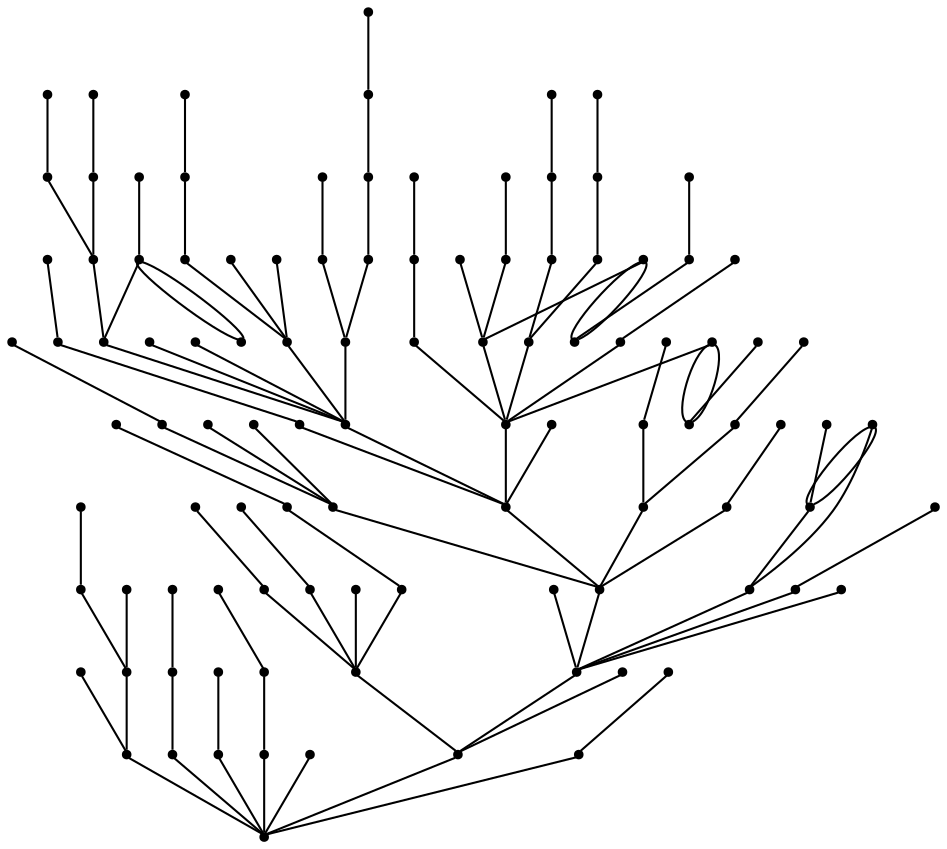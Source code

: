 graph {
  node [shape=point,comment="{\"directed\":false,\"doi\":\"10.1007/978-3-540-70904-6_9\",\"figure\":\"10\"}"]

  v0 [pos="987.2966796875,640.7808670165049"]
  v1 [pos="977.9027502725289,647.4725453815765"]
  v2 [pos="775.8073196765989,658.9433718484547"]
  v3 [pos="770.3188408430233,687.1465413532562"]
  v4 [pos="767.3051939498546,623.9028025430348"]
  v5 [pos="640.1404137899709,513.7340594094899"]
  v6 [pos="511.57067360101746,343.40903448680115"]
  v7 [pos="415.0485635446948,637.6157809060719"]
  v8 [pos="410.56960165334306,389.1402293008474"]
  v9 [pos="1388.8520803052324,491.0548576476084"]
  v10 [pos="1370.9565974745638,483.8907926044769"]
  v11 [pos="1373.1366733284885,472.5652425251312"]
  v12 [pos="1342.6570562318313,472.5652425251312"]
  v13 [pos="1349.356211391715,401.11993638295996"]
  v14 [pos="1330.4277230196221,404.76789958893323"]
  v15 [pos="1343.3108103197676,465.7392232380218"]
  v16 [pos="1307.2462799781974,465.73922323802185"]
  v17 [pos="1307.2462799781974,409.23195369659925"]
  v18 [pos="1322.3183616460756,333.5928647480316"]
  v19 [pos="1306.1033907158428,344.0158256651865"]
  v20 [pos="1317.1455282521802,374.8392153543141"]
  v21 [pos="1299.2515556867734,382.00273998199964"]
  v22 [pos="1309.943136809593,437.4876706562346"]
  v23 [pos="1160.6289017078489,437.4876706562346"]
  v24 [pos="1286.2408112281976,356.77458929637146"]
  v25 [pos="1282.6427711664246,321.16686987498474"]
  v26 [pos="1268.6958689135174,334.466335054428"]
  v27 [pos="1152.0778115915698,282.3126841348318"]
  v28 [pos="1138.1283816315406,295.61268972972096"]
  v29 [pos="1121.0439589389534,311.9006523253428"]
  v30 [pos="1126.3491074672966,291.11058401683044"]
  v31 [pos="1115.1688998909883,306.8090169391937"]
  v32 [pos="1091.4493731831394,340.114216880193"]
  v33 [pos="1116.444136082849,285.39394227285266"]
  v34 [pos="1108.4322265625,302.9241292438811"]
  v35 [pos="1101.0886809593023,300.3808705768889"]
  v36 [pos="1011.9898187681687,451.6783126952159"]
  v37 [pos="1044.283820857558,318.5772308470713"]
  v38 [pos="1015.233089571221,594.7537788512217"]
  v39 [pos="999.0139216933139,584.3371439736989"]
  v40 [pos="1010.2801031068313,562.4886879088389"]
  v41 [pos="890.2312000363372,514.4387293618825"]
  v42 [pos="985.9099700218023,665.0017786782887"]
  v43 [pos="965.2384129723836,619.7521893940277"]
  v44 [pos="983.8158203125,603.6558835468597"]
  v45 [pos="782.2856104651162,656.7007113259938"]
  v46 [pos="779.7205282521802,329.2215077839203"]
  v47 [pos="775.1780318859012,347.9496686420746"]
  v48 [pos="769.0227470930233,659.9183766804047"]
  v49 [pos="767.3051939498546,380.390807863266"]
  v50 [pos="761.5046466206394,502.1486012897796"]
  v51 [pos="762.5543445675871,347.35069759308374"]
  v52 [pos="759.8111305414245,328.27514497060645"]
  v53 [pos="744.1534951853196,381.4964978657074"]
  v54 [pos="741.4092637172965,362.4173530699717"]
  v55 [pos="624.6208643713663,621.6506370665537"]
  v56 [pos="604.4754519440407,616.7636919778492"]
  v57 [pos="596.7537120730378,639.0689262511241"]
  v58 [pos="590.447845884811,657.2814036172537"]
  v59 [pos="554.4244901435319,446.34126511831147"]
  v60 [pos="554.4244901435319,581.1277755858408"]
  v61 [pos="530.8357285610465,649.2767064533539"]
  v62 [pos="529.603201081032,374.63554230947364"]
  v63 [pos="524.4715104923691,338.94650625804127"]
  v64 [pos="523.1124148346657,671.5814321003265"]
  v65 [pos="520.5926723746367,311.9673459492035"]
  v66 [pos="518.3615177598109,643.5808865986176"]
  v67 [pos="517.8077750272529,340.56104508657324"]
  v68 [pos="516.4773267169332,380.6262382628428"]
  v69 [pos="512.869867369186,289.66058579702246"]
  v70 [pos="507.19070562318313,635.6303899250336"]
  v71 [pos="506.5572447311046,664.0235313536632"]
  v72 [pos="497.20133425690403,347.24490332225025"]
  v73 [pos="496.9184854196947,680.713753775945"]
  v74 [pos="491.2309695221657,351.4980682494149"]
  v75 [pos="490.31673442042154,614.1730674864756"]
  v76 [pos="487.56569880995636,330.5558888874358"]
  v77 [pos="486.9702648074128,411.571539318751"]
  v78 [pos="485.6408498364826,672.9501454792328"]
  v79 [pos="485.21993890806687,601.4449168008473"]
  v80 [pos="481.6067564498546,467.7173662942555"]
  v81 [pos="478.96461096475286,668.1980499388683"]
  v82 [pos="478.8770871184594,453.5521873595225"]
  v83 [pos="476.00155795784883,689.6428792438812"]
  v84 [pos="473.30939089752906,662.268389141749"]
  v85 [pos="471.2715104923692,328.4684229653981"]
  v86 [pos="466.0856570221657,626.6641983153331"]
  v87 [pos="457.64241574309597,304.8616457742361"]
  v88 [pos="453.16397847020346,617.9683733743336"]
  v89 [pos="452.7196345839389,688.8345131041514"]
  v90 [pos="450.61767918786336,611.6048543415375"]
  v91 [pos="448.9506881359012,635.494395967514"]
  v92 [pos="448.3380848019622,381.1949460468596"]
  v93 [pos="448.0020905250727,288.17151871938574"]
  v94 [pos="439.8130666333576,397.72727179148853"]
  v95 [pos="432.18195062681684,628.785074627589"]
  v96 [pos="431.2922056686047,705.6814242166189"]
  v97 [pos="427.9634618005087,618.2553657652842"]
  v98 [pos="424.7211925417878,353.9471038939462"]
  v99 [pos="416.2831656522529,364.6730471414236"]
  v100 [pos="415.8320414698401,723.5194572569834"]
  v101 [pos="412.0980059956395,339.3803644937185"]
  v102 [pos="409.47252112100296,400.62253164866627"]
  v103 [pos="409.4693893077761,623.6819315713551"]
  v104 [pos="404.529931640625,341.0689402383472"]

  v0 -- v1 [id="-1",pos="987.2966796875,640.7808670165049 985.9667877906977,642.8012896340992 986.3251816860464,643.6679888528492 986.3251816860464,644.5720721048024 986.3251816860464,644.5761411152191 986.3251816860464,644.5761411152191 986.3251816860464,644.5761411152191 986.3251816860464,644.5804644387867 986.3251816860464,644.5804644387867 986.3251816860464,644.5804644387867 986.3251816860464,645.4845476907399 985.9667877906977,646.3469235859222 985.3249091569768,646.9888099791514 984.6873546511628,647.6261187356617 983.8204941860465,647.9803769550629 982.9161155523256,647.9803769550629 982.0118640988372,647.9803769550629 981.1450036337209,647.6220497252451 977.9027502725289,647.4725453815765"]
  v103 -- v97 [id="-3",pos="409.4693893077761,623.6819315713551 427.9634618005087,618.2553657652842 427.9634618005087,618.2553657652842 427.9634618005087,618.2553657652842"]
  v102 -- v94 [id="-4",pos="409.47252112100296,400.62253164866627 439.8130666333576,397.72727179148853 439.8130666333576,397.72727179148853 439.8130666333576,397.72727179148853"]
  v8 -- v94 [id="-6",pos="410.56960165334306,389.1402293008474 439.8130666333576,397.72727179148853 439.8130666333576,397.72727179148853 439.8130666333576,397.72727179148853"]
  v94 -- v8 [id="-7",pos="439.8130666333576,397.72727179148853 412.7267532703488,383.7637631855316 412.7267532703488,383.7637631855316 412.7267532703488,383.7637631855316 415.7731649709302,385.53861466665137 416.1315588662791,384.67191544790137 416.1315588662791,383.7637631855316 416.1357558139535,383.7637631855316 416.1357558139535,383.7637631855316 416.1357558139535,383.7637631855316 416.1357558139535,383.75537085154724 416.1357558139535,383.75537085154724 416.1357558139535,383.75537085154724 416.1315588662791,382.85535661001074 415.7731649709302,381.98865739126074 415.13141351744184,381.35109432159925 414.4937954215116,380.71378556508887 413.62693495639536,380.3554583352711 412.7226199127907,380.3554583352711 411.82243822674417,380.3554583352711 410.9555777616279,380.71378556508887 410.3179596656977,381.35109432159925 409.6762082122093,381.98865739126074 409.31781431686045,382.8594256204274 409.31781431686045,383.7637631855316 409.31781431686045,384.66784643748474 409.6762082122093,385.530476645818 410.56960165334306,389.1402293008474"]
  v7 -- v95 [id="-11",pos="415.0485635446948,637.6157809060719 432.18195062681684,628.785074627589 432.18195062681684,628.785074627589 432.18195062681684,628.785074627589"]
  v100 -- v96 [id="-17",pos="415.8320414698401,723.5194572569834 431.2922056686047,705.6814242166189 431.2922056686047,705.6814242166189 431.2922056686047,705.6814242166189"]
  v99 -- v92 [id="-23",pos="416.2831656522529,364.6730471414236 448.3380848019622,381.1949460468596 448.3380848019622,381.1949460468596 448.3380848019622,381.1949460468596"]
  v0 -- v1 [id="-34",pos="987.2966796875,640.7808670165049 984.6873546511628,641.5261634947764 983.8204941860465,641.1678362649586 982.9161155523256,641.1678362649586 982.0118640988372,641.1678362649586 981.1450036337209,641.5261634947764 980.507449127907,642.1637265644379 979.8697674418604,642.805358644516 979.5113735465117,643.672057863266 977.9027502725289,647.4725453815765"]
  v98 -- v92 [id="-35",pos="424.7211925417878,353.9471038939462 448.3380848019622,381.1949460468596 448.3380848019622,381.1949460468596 448.3380848019622,381.1949460468596"]
  v96 -- v89 [id="-37",pos="431.2922056686047,705.6814242166189 452.7196345839389,688.8345131041514 452.7196345839389,688.8345131041514 452.7196345839389,688.8345131041514"]
  v95 -- v88 [id="-40",pos="432.18195062681684,628.785074627589 453.16397847020346,617.9683733743336 453.16397847020346,617.9683733743336 453.16397847020346,617.9683733743336"]
  v94 -- v77 [id="-48",pos="439.8130666333576,397.72727179148853 486.9702648074128,411.571539318751 486.9702648074128,411.571539318751 486.9702648074128,411.571539318751"]
  v93 -- v87 [id="-51",pos="448.0020905250727,288.17151871938574 457.64241574309597,304.8616457742361 457.64241574309597,304.8616457742361 457.64241574309597,304.8616457742361"]
  v92 -- v77 [id="-52",pos="448.3380848019622,381.1949460468596 486.9702648074128,411.571539318751 486.9702648074128,411.571539318751 486.9702648074128,411.571539318751"]
  v91 -- v86 [id="-53",pos="448.9506881359012,635.494395967514 466.0856570221657,626.6641983153331 466.0856570221657,626.6641983153331 466.0856570221657,626.6641983153331"]
  v90 -- v79 [id="-54",pos="450.61767918786336,611.6048543415375 485.21993890806687,601.4449168008473 485.21993890806687,601.4449168008473 485.21993890806687,601.4449168008473"]
  v89 -- v81 [id="-60",pos="452.7196345839389,688.8345131041514 478.96461096475286,668.1980499388683 478.96461096475286,668.1980499388683 478.96461096475286,668.1980499388683"]
  v88 -- v79 [id="-61",pos="453.16397847020346,617.9683733743336 485.21993890806687,601.4449168008473 485.21993890806687,601.4449168008473 485.21993890806687,601.4449168008473"]
  v87 -- v85 [id="-72",pos="457.64241574309597,304.8616457742361 471.2715104923692,328.4684229653981 471.2715104923692,328.4684229653981 471.2715104923692,328.4684229653981"]
  v86 -- v75 [id="-75",pos="466.0856570221657,626.6641983153331 490.31673442042154,614.1730674864756 490.31673442042154,614.1730674864756 490.31673442042154,614.1730674864756"]
  v85 -- v74 [id="-79",pos="471.2715104923692,328.4684229653981 491.2309695221657,351.4980682494149 491.2309695221657,351.4980682494149 491.2309695221657,351.4980682494149"]
  v84 -- v70 [id="-80",pos="473.30939089752906,662.268389141749 507.19070562318313,635.6303899250336 507.19070562318313,635.6303899250336 507.19070562318313,635.6303899250336"]
  v83 -- v78 [id="-83",pos="476.00155795784883,689.6428792438812 485.6408498364826,672.9501454792328 485.6408498364826,672.9501454792328 485.6408498364826,672.9501454792328"]
  v82 -- v59 [id="-86",pos="478.8770871184594,453.5521873595225 554.4244901435319,446.34126511831147 554.4244901435319,446.34126511831147 554.4244901435319,446.34126511831147"]
  v81 -- v70 [id="-87",pos="478.96461096475286,668.1980499388683 507.19070562318313,635.6303899250336 507.19070562318313,635.6303899250336 507.19070562318313,635.6303899250336"]
  v80 -- v59 [id="-90",pos="481.6067564498546,467.7173662942555 554.4244901435319,446.34126511831147 554.4244901435319,446.34126511831147 554.4244901435319,446.34126511831147"]
  v79 -- v60 [id="-97",pos="485.21993890806687,601.4449168008473 554.4244901435319,581.1277755858408 554.4244901435319,581.1277755858408 554.4244901435319,581.1277755858408"]
  v78 -- v70 [id="-98",pos="485.6408498364826,672.9501454792328 507.19070562318313,635.6303899250336 507.19070562318313,635.6303899250336 507.19070562318313,635.6303899250336"]
  v77 -- v59 [id="-99",pos="486.9702648074128,411.571539318751 554.4244901435319,446.34126511831147 554.4244901435319,446.34126511831147 554.4244901435319,446.34126511831147"]
  v76 -- v72 [id="-100",pos="487.56569880995636,330.5558888874358 497.20133425690403,347.24490332225025 497.20133425690403,347.24490332225025 497.20133425690403,347.24490332225025"]
  v75 -- v60 [id="-105",pos="490.31673442042154,614.1730674864756 554.4244901435319,581.1277755858408 554.4244901435319,581.1277755858408 554.4244901435319,581.1277755858408"]
  v74 -- v68 [id="-110",pos="491.2309695221657,351.4980682494149 516.4773267169332,380.6262382628428 516.4773267169332,380.6262382628428 516.4773267169332,380.6262382628428"]
  v73 -- v71 [id="-115",pos="496.9184854196947,680.713753775945 506.5572447311046,664.0235313536632 506.5572447311046,664.0235313536632 506.5572447311046,664.0235313536632"]
  v72 -- v68 [id="-116",pos="497.20133425690403,347.24490332225025 516.4773267169332,380.6262382628428 516.4773267169332,380.6262382628428 516.4773267169332,380.6262382628428"]
  v71 -- v66 [id="-120",pos="506.5572447311046,664.0235313536632 518.3615177598109,643.5808865986176 518.3615177598109,643.5808865986176 518.3615177598109,643.5808865986176"]
  v70 -- v60 [id="-121",pos="507.19070562318313,635.6303899250336 554.4244901435319,581.1277755858408 554.4244901435319,581.1277755858408 554.4244901435319,581.1277755858408"]
  v6 -- v62 [id="-126",pos="511.57067360101746,343.40903448680115 529.603201081032,374.63554230947364 529.603201081032,374.63554230947364 529.603201081032,374.63554230947364"]
  v69 -- v65 [id="-127",pos="512.869867369186,289.66058579702246 520.5926723746367,311.9673459492035 520.5926723746367,311.9673459492035 520.5926723746367,311.9673459492035"]
  v68 -- v59 [id="-134",pos="516.4773267169332,380.6262382628428 554.4244901435319,446.34126511831147 554.4244901435319,446.34126511831147 554.4244901435319,446.34126511831147"]
  v67 -- v62 [id="-136",pos="517.8077750272529,340.56104508657324 529.603201081032,374.63554230947364 529.603201081032,374.63554230947364 529.603201081032,374.63554230947364"]
  v65 -- v63 [id="-140",pos="520.5926723746367,311.9673459492035 524.4715104923691,338.94650625804127 524.4715104923691,338.94650625804127 524.4715104923691,338.94650625804127"]
  v66 -- v60 [id="-141",pos="518.3615177598109,643.5808865986176 554.4244901435319,581.1277755858408 554.4244901435319,581.1277755858408 554.4244901435319,581.1277755858408"]
  v64 -- v61 [id="-148",pos="523.1124148346657,671.5814321003265 530.8357285610465,649.2767064533539 530.8357285610465,649.2767064533539 530.8357285610465,649.2767064533539"]
  v63 -- v62 [id="-151",pos="524.4715104923691,338.94650625804127 529.603201081032,374.63554230947364 529.603201081032,374.63554230947364 529.603201081032,374.63554230947364"]
  v62 -- v59 [id="-159",pos="529.603201081032,374.63554230947364 554.4244901435319,446.34126511831147 554.4244901435319,446.34126511831147 554.4244901435319,446.34126511831147"]
  v61 -- v60 [id="-160",pos="530.8357285610465,649.2767064533539 554.4244901435319,581.1277755858408 554.4244901435319,581.1277755858408 554.4244901435319,581.1277755858408"]
  v60 -- v5 [id="-165",pos="554.4244901435319,581.1277755858408 640.1404137899709,513.7340594094899 640.1404137899709,513.7340594094899 640.1404137899709,513.7340594094899"]
  v59 -- v5 [id="-166",pos="554.4244901435319,446.34126511831147 640.1404137899709,513.7340594094899 640.1404137899709,513.7340594094899 640.1404137899709,513.7340594094899"]
  v58 -- v57 [id="-171",pos="590.447845884811,657.2814036172537 596.7537120730378,639.0689262511241 596.7537120730378,639.0689262511241 596.7537120730378,639.0689262511241"]
  v57 -- v56 [id="-174",pos="596.7537120730378,639.0689262511241 604.4754519440407,616.7636919778492 604.4754519440407,616.7636919778492 604.4754519440407,616.7636919778492"]
  v56 -- v5 [id="-177",pos="604.4754519440407,616.7636919778492 640.1404137899709,513.7340594094899 640.1404137899709,513.7340594094899 640.1404137899709,513.7340594094899"]
  v55 -- v5 [id="-180",pos="624.6208643713663,621.6506370665537 640.1404137899709,513.7340594094899 640.1404137899709,513.7340594094899 640.1404137899709,513.7340594094899"]
  v5 -- v50 [id="-183",pos="640.1404137899709,513.7340594094899 761.5046466206394,502.1486012897796 761.5046466206394,502.1486012897796 761.5046466206394,502.1486012897796"]
  v54 -- v53 [id="-189",pos="741.4092637172965,362.4173530699717 744.1534951853196,381.4964978657074 744.1534951853196,381.4964978657074 744.1534951853196,381.4964978657074"]
  v53 -- v50 [id="-190",pos="744.1534951853196,381.4964978657074 761.5046466206394,502.1486012897796 761.5046466206394,502.1486012897796 761.5046466206394,502.1486012897796"]
  v52 -- v51 [id="-198",pos="759.8111305414245,328.27514497060645 762.5543445675871,347.35069759308374 762.5543445675871,347.35069759308374 762.5543445675871,347.35069759308374"]
  v50 -- v41 [id="-199",pos="761.5046466206394,502.1486012897796 890.2312000363372,514.4387293618825 890.2312000363372,514.4387293618825 890.2312000363372,514.4387293618825"]
  v51 -- v49 [id="-200",pos="762.5543445675871,347.35069759308374 767.3051939498546,380.390807863266 767.3051939498546,380.390807863266 767.3051939498546,380.390807863266"]
  v4 -- v50 [id="-208",pos="767.3051939498546,623.9028025430348 761.5046466206394,502.1486012897796 761.5046466206394,502.1486012897796 761.5046466206394,502.1486012897796"]
  v49 -- v50 [id="-209",pos="767.3051939498546,380.390807863266 761.5046466206394,502.1486012897796 761.5046466206394,502.1486012897796 761.5046466206394,502.1486012897796"]
  v48 -- v4 [id="-213",pos="769.0227470930233,659.9183766804047 767.3051939498546,623.9028025430348 767.3051939498546,623.9028025430348 767.3051939498546,623.9028025430348"]
  v3 -- v48 [id="-214",pos="770.3188408430233,687.1465413532562 769.0227470930233,659.9183766804047 769.0227470930233,659.9183766804047 769.0227470930233,659.9183766804047"]
  v47 -- v49 [id="-231",pos="775.1780318859012,347.9496686420746 767.3051939498546,380.390807863266 767.3051939498546,380.390807863266 767.3051939498546,380.390807863266"]
  v2 -- v4 [id="-233",pos="775.8073196765989,658.9433718484547 767.3051939498546,623.9028025430348 767.3051939498546,623.9028025430348 767.3051939498546,623.9028025430348"]
  v46 -- v47 [id="-241",pos="779.7205282521802,329.2215077839203 775.1780318859012,347.9496686420746 775.1780318859012,347.9496686420746 775.1780318859012,347.9496686420746"]
  v45 -- v4 [id="-242",pos="782.2856104651162,656.7007113259938 767.3051939498546,623.9028025430348 767.3051939498546,623.9028025430348 767.3051939498546,623.9028025430348"]
  v41 -- v36 [id="-246",pos="890.2312000363372,514.4387293618825 1011.9898187681687,451.6783126952159 1011.9898187681687,451.6783126952159 1011.9898187681687,451.6783126952159"]
  v43 -- v41 [id="-249",pos="965.2384129723836,619.7521893940277 890.2312000363372,514.4387293618825 890.2312000363372,514.4387293618825 890.2312000363372,514.4387293618825"]
  v1 -- v43 [id="-252",pos="977.9027502725289,647.4725453815765 965.2384129723836,619.7521893940277 965.2384129723836,619.7521893940277 965.2384129723836,619.7521893940277"]
  v44 -- v41 [id="-256",pos="983.8158203125,603.6558835468597 890.2312000363372,514.4387293618825 890.2312000363372,514.4387293618825 890.2312000363372,514.4387293618825"]
  v42 -- v1 [id="-257",pos="985.9099700218023,665.0017786782887 977.9027502725289,647.4725453815765 977.9027502725289,647.4725453815765 977.9027502725289,647.4725453815765"]
  v39 -- v41 [id="-265",pos="999.0139216933139,584.3371439736989 890.2312000363372,514.4387293618825 890.2312000363372,514.4387293618825 890.2312000363372,514.4387293618825"]
  v40 -- v41 [id="-271",pos="1010.2801031068313,562.4886879088389 890.2312000363372,514.4387293618825 890.2312000363372,514.4387293618825 890.2312000363372,514.4387293618825"]
  v36 -- v23 [id="-272",pos="1011.9898187681687,451.6783126952159 1160.6289017078489,437.4876706562346 1160.6289017078489,437.4876706562346 1160.6289017078489,437.4876706562346"]
  v38 -- v39 [id="-275",pos="1015.233089571221,594.7537788512217 999.0139216933139,584.3371439736989 999.0139216933139,584.3371439736989 999.0139216933139,584.3371439736989"]
  v37 -- v36 [id="-280",pos="1044.283820857558,318.5772308470713 1011.9898187681687,451.6783126952159 1011.9898187681687,451.6783126952159 1011.9898187681687,451.6783126952159"]
  v32 -- v36 [id="-283",pos="1091.4493731831394,340.114216880193 1011.9898187681687,451.6783126952159 1011.9898187681687,451.6783126952159 1011.9898187681687,451.6783126952159"]
  v35 -- v32 [id="-286",pos="1101.0886809593023,300.3808705768889 1091.4493731831394,340.114216880193 1091.4493731831394,340.114216880193 1091.4493731831394,340.114216880193"]
  v34 -- v32 [id="-289",pos="1108.4322265625,302.9241292438811 1091.4493731831394,340.114216880193 1091.4493731831394,340.114216880193 1091.4493731831394,340.114216880193"]
  v31 -- v32 [id="-292",pos="1115.1688998909883,306.8090169391937 1091.4493731831394,340.114216880193 1091.4493731831394,340.114216880193 1091.4493731831394,340.114216880193"]
  v33 -- v34 [id="-293",pos="1116.444136082849,285.39394227285266 1108.4322265625,302.9241292438811 1108.4322265625,302.9241292438811 1108.4322265625,302.9241292438811"]
  v29 -- v32 [id="-298",pos="1121.0439589389534,311.9006523253428 1091.4493731831394,340.114216880193 1091.4493731831394,340.114216880193 1091.4493731831394,340.114216880193"]
  v30 -- v31 [id="-304",pos="1126.3491074672966,291.11058401683044 1115.1688998909883,306.8090169391937 1115.1688998909883,306.8090169391937 1115.1688998909883,306.8090169391937"]
  v28 -- v29 [id="-307",pos="1138.1283816315406,295.61268972972096 1121.0439589389534,311.9006523253428 1121.0439589389534,311.9006523253428 1121.0439589389534,311.9006523253428"]
  v27 -- v28 [id="-309",pos="1152.0778115915698,282.3126841348318 1138.1283816315406,295.61268972972096 1138.1283816315406,295.61268972972096 1138.1283816315406,295.61268972972096"]
  v26 -- v23 [id="-313",pos="1268.6958689135174,334.466335054428 1160.6289017078489,437.4876706562346 1160.6289017078489,437.4876706562346 1160.6289017078489,437.4876706562346"]
  v25 -- v26 [id="-316",pos="1282.6427711664246,321.16686987498474 1268.6958689135174,334.466335054428 1268.6958689135174,334.466335054428 1268.6958689135174,334.466335054428"]
  v24 -- v23 [id="-318",pos="1286.2408112281976,356.77458929637146 1160.6289017078489,437.4876706562346 1160.6289017078489,437.4876706562346 1160.6289017078489,437.4876706562346"]
  v21 -- v23 [id="-321",pos="1299.2515556867734,382.00273998199964 1160.6289017078489,437.4876706562346 1160.6289017078489,437.4876706562346 1160.6289017078489,437.4876706562346"]
  v19 -- v24 [id="-324",pos="1306.1033907158428,344.0158256651865 1286.2408112281976,356.77458929637146 1286.2408112281976,356.77458929637146 1286.2408112281976,356.77458929637146"]
  v16 -- v23 [id="-325",pos="1307.2462799781974,465.73922323802185 1160.6289017078489,437.4876706562346 1160.6289017078489,437.4876706562346 1160.6289017078489,437.4876706562346"]
  v17 -- v23 [id="-326",pos="1307.2462799781974,409.23195369659925 1160.6289017078489,437.4876706562346 1160.6289017078489,437.4876706562346 1160.6289017078489,437.4876706562346"]
  v22 -- v23 [id="-329",pos="1309.943136809593,437.4876706562346 1160.6289017078489,437.4876706562346 1160.6289017078489,437.4876706562346 1160.6289017078489,437.4876706562346"]
  v20 -- v21 [id="-336",pos="1317.1455282521802,374.8392153543141 1299.2515556867734,382.00273998199964 1299.2515556867734,382.00273998199964 1299.2515556867734,382.00273998199964"]
  v18 -- v19 [id="-339",pos="1322.3183616460756,333.5928647480316 1306.1033907158428,344.0158256651865 1306.1033907158428,344.0158256651865 1306.1033907158428,344.0158256651865"]
  v14 -- v17 [id="-342",pos="1330.4277230196221,404.76789958893323 1307.2462799781974,409.23195369659925 1307.2462799781974,409.23195369659925 1307.2462799781974,409.23195369659925"]
  v12 -- v16 [id="-345",pos="1342.6570562318313,472.5652425251312 1307.2462799781974,465.73922323802185 1307.2462799781974,465.73922323802185 1307.2462799781974,465.73922323802185"]
  v15 -- v16 [id="-346",pos="1343.3108103197676,465.7392232380218 1307.2462799781974,465.73922323802185 1307.2462799781974,465.73922323802185 1307.2462799781974,465.73922323802185"]
  v13 -- v14 [id="-351",pos="1349.356211391715,401.11993638295996 1330.4277230196221,404.76789958893323 1330.4277230196221,404.76789958893323 1330.4277230196221,404.76789958893323"]
  v10 -- v12 [id="-353",pos="1370.9565974745638,483.8907926044769 1342.6570562318313,472.5652425251312 1342.6570562318313,472.5652425251312 1342.6570562318313,472.5652425251312"]
  v11 -- v12 [id="-355",pos="1373.1366733284885,472.5652425251312 1342.6570562318313,472.5652425251312 1342.6570562318313,472.5652425251312 1342.6570562318313,472.5652425251312"]
  v9 -- v10 [id="-360",pos="1388.8520803052324,491.0548576476084 1370.9565974745638,483.8907926044769 1370.9565974745638,483.8907926044769 1370.9565974745638,483.8907926044769"]
  v101 -- v98 [id="-364",pos="412.0980059956395,339.3803644937185 424.7211925417878,353.9471038939462 424.7211925417878,353.9471038939462 424.7211925417878,353.9471038939462"]
  v97 -- v90 [id="-422",pos="427.9634618005087,618.2553657652842 450.61767918786336,611.6048543415375 450.61767918786336,611.6048543415375 450.61767918786336,611.6048543415375"]
  v0 -- v43 [id="-425",pos="987.2966796875,640.7808670165049 965.2384129723836,619.7521893940277 965.2384129723836,619.7521893940277 965.2384129723836,619.7521893940277"]
  v81 -- v89 [id="-71",pos="478.96461096475286,668.1980499388683 457.1017169331395,693.4261370462086 457.1017169331395,693.4261370462086 457.1017169331395,693.4261370462086 460.5106558866279,693.434529380193 460.5106558866279,693.434529380193 460.5106558866279,693.434529380193 452.7196345839389,688.8345131041514 452.7196345839389,688.8345131041514 452.7196345839389,688.8345131041514"]
  v75 -- v86 [id="-76",pos="490.31673442042154,614.1730674864756 468.88719113372093,631.0220131041514 468.88719113372093,631.0220131041514 468.88719113372093,631.0220131041514 472.29619367732556,631.026082114568 472.29619367732556,631.026082114568 472.29619367732556,631.026082114568 466.0856570221657,626.6641983153331 466.0856570221657,626.6641983153331 466.0856570221657,626.6641983153331"]
  v104 -- v99 [id="-259",pos="404.529931640625,341.0689402383472 419.99065225290695,358.90541561066175 419.99065225290695,358.90541561066175 419.99065225290695,358.90541561066175 423.39959120639537,358.9094846210785 423.39959120639537,358.9094846210785 423.39959120639537,358.9094846210785 416.2831656522529,364.6730471414236 416.2831656522529,364.6730471414236 416.2831656522529,364.6730471414236"]
}